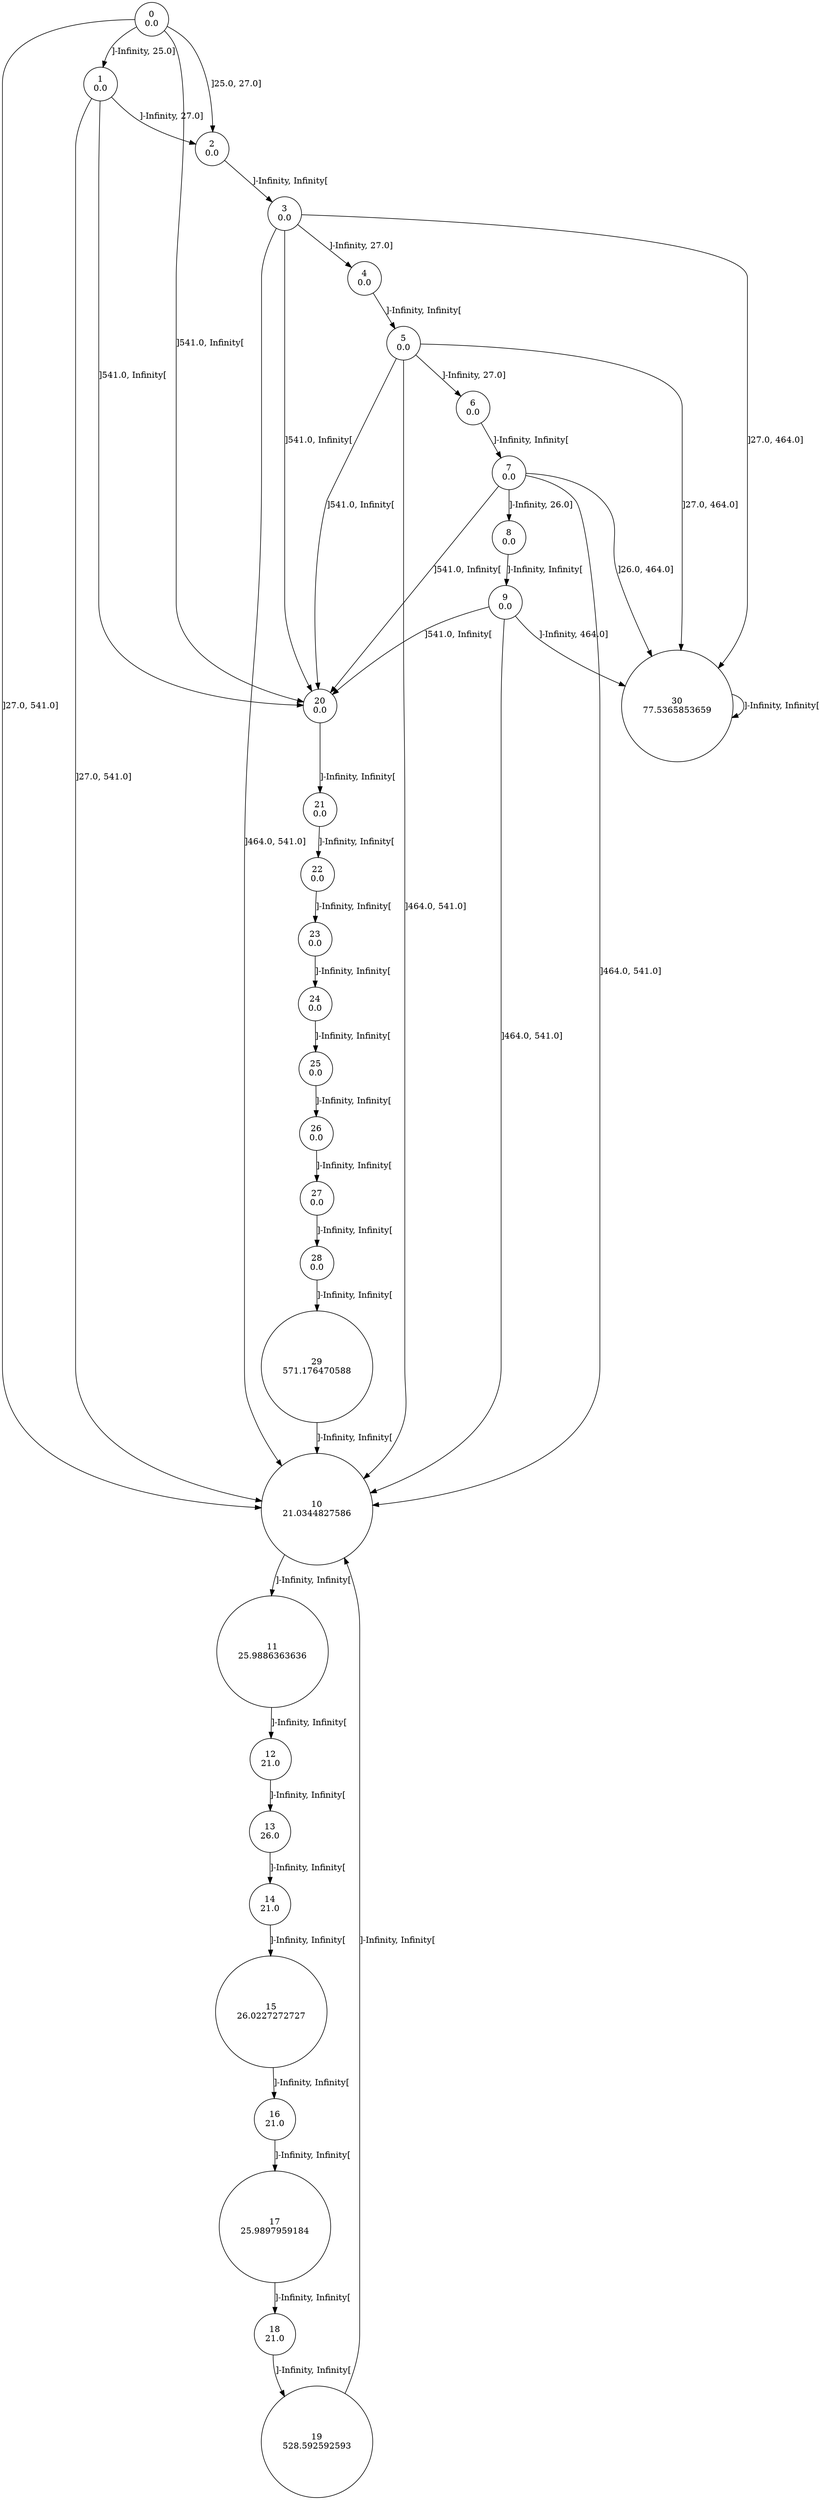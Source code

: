 digraph a {
0 [shape=circle, label="0\n0.0"];
	0 -> 1 [label="]-Infinity, 25.0]"];
	0 -> 2 [label="]25.0, 27.0]"];
	0 -> 10 [label="]27.0, 541.0]"];
	0 -> 20 [label="]541.0, Infinity["];
1 [shape=circle, label="1\n0.0"];
	1 -> 2 [label="]-Infinity, 27.0]"];
	1 -> 10 [label="]27.0, 541.0]"];
	1 -> 20 [label="]541.0, Infinity["];
2 [shape=circle, label="2\n0.0"];
	2 -> 3 [label="]-Infinity, Infinity["];
3 [shape=circle, label="3\n0.0"];
	3 -> 4 [label="]-Infinity, 27.0]"];
	3 -> 30 [label="]27.0, 464.0]"];
	3 -> 10 [label="]464.0, 541.0]"];
	3 -> 20 [label="]541.0, Infinity["];
4 [shape=circle, label="4\n0.0"];
	4 -> 5 [label="]-Infinity, Infinity["];
5 [shape=circle, label="5\n0.0"];
	5 -> 6 [label="]-Infinity, 27.0]"];
	5 -> 30 [label="]27.0, 464.0]"];
	5 -> 10 [label="]464.0, 541.0]"];
	5 -> 20 [label="]541.0, Infinity["];
6 [shape=circle, label="6\n0.0"];
	6 -> 7 [label="]-Infinity, Infinity["];
7 [shape=circle, label="7\n0.0"];
	7 -> 8 [label="]-Infinity, 26.0]"];
	7 -> 30 [label="]26.0, 464.0]"];
	7 -> 10 [label="]464.0, 541.0]"];
	7 -> 20 [label="]541.0, Infinity["];
8 [shape=circle, label="8\n0.0"];
	8 -> 9 [label="]-Infinity, Infinity["];
9 [shape=circle, label="9\n0.0"];
	9 -> 30 [label="]-Infinity, 464.0]"];
	9 -> 10 [label="]464.0, 541.0]"];
	9 -> 20 [label="]541.0, Infinity["];
10 [shape=circle, label="10\n21.0344827586"];
	10 -> 11 [label="]-Infinity, Infinity["];
11 [shape=circle, label="11\n25.9886363636"];
	11 -> 12 [label="]-Infinity, Infinity["];
12 [shape=circle, label="12\n21.0"];
	12 -> 13 [label="]-Infinity, Infinity["];
13 [shape=circle, label="13\n26.0"];
	13 -> 14 [label="]-Infinity, Infinity["];
14 [shape=circle, label="14\n21.0"];
	14 -> 15 [label="]-Infinity, Infinity["];
15 [shape=circle, label="15\n26.0227272727"];
	15 -> 16 [label="]-Infinity, Infinity["];
16 [shape=circle, label="16\n21.0"];
	16 -> 17 [label="]-Infinity, Infinity["];
17 [shape=circle, label="17\n25.9897959184"];
	17 -> 18 [label="]-Infinity, Infinity["];
18 [shape=circle, label="18\n21.0"];
	18 -> 19 [label="]-Infinity, Infinity["];
19 [shape=circle, label="19\n528.592592593"];
	19 -> 10 [label="]-Infinity, Infinity["];
20 [shape=circle, label="20\n0.0"];
	20 -> 21 [label="]-Infinity, Infinity["];
21 [shape=circle, label="21\n0.0"];
	21 -> 22 [label="]-Infinity, Infinity["];
22 [shape=circle, label="22\n0.0"];
	22 -> 23 [label="]-Infinity, Infinity["];
23 [shape=circle, label="23\n0.0"];
	23 -> 24 [label="]-Infinity, Infinity["];
24 [shape=circle, label="24\n0.0"];
	24 -> 25 [label="]-Infinity, Infinity["];
25 [shape=circle, label="25\n0.0"];
	25 -> 26 [label="]-Infinity, Infinity["];
26 [shape=circle, label="26\n0.0"];
	26 -> 27 [label="]-Infinity, Infinity["];
27 [shape=circle, label="27\n0.0"];
	27 -> 28 [label="]-Infinity, Infinity["];
28 [shape=circle, label="28\n0.0"];
	28 -> 29 [label="]-Infinity, Infinity["];
29 [shape=circle, label="29\n571.176470588"];
	29 -> 10 [label="]-Infinity, Infinity["];
30 [shape=circle, label="30\n77.5365853659"];
	30 -> 30 [label="]-Infinity, Infinity["];
}